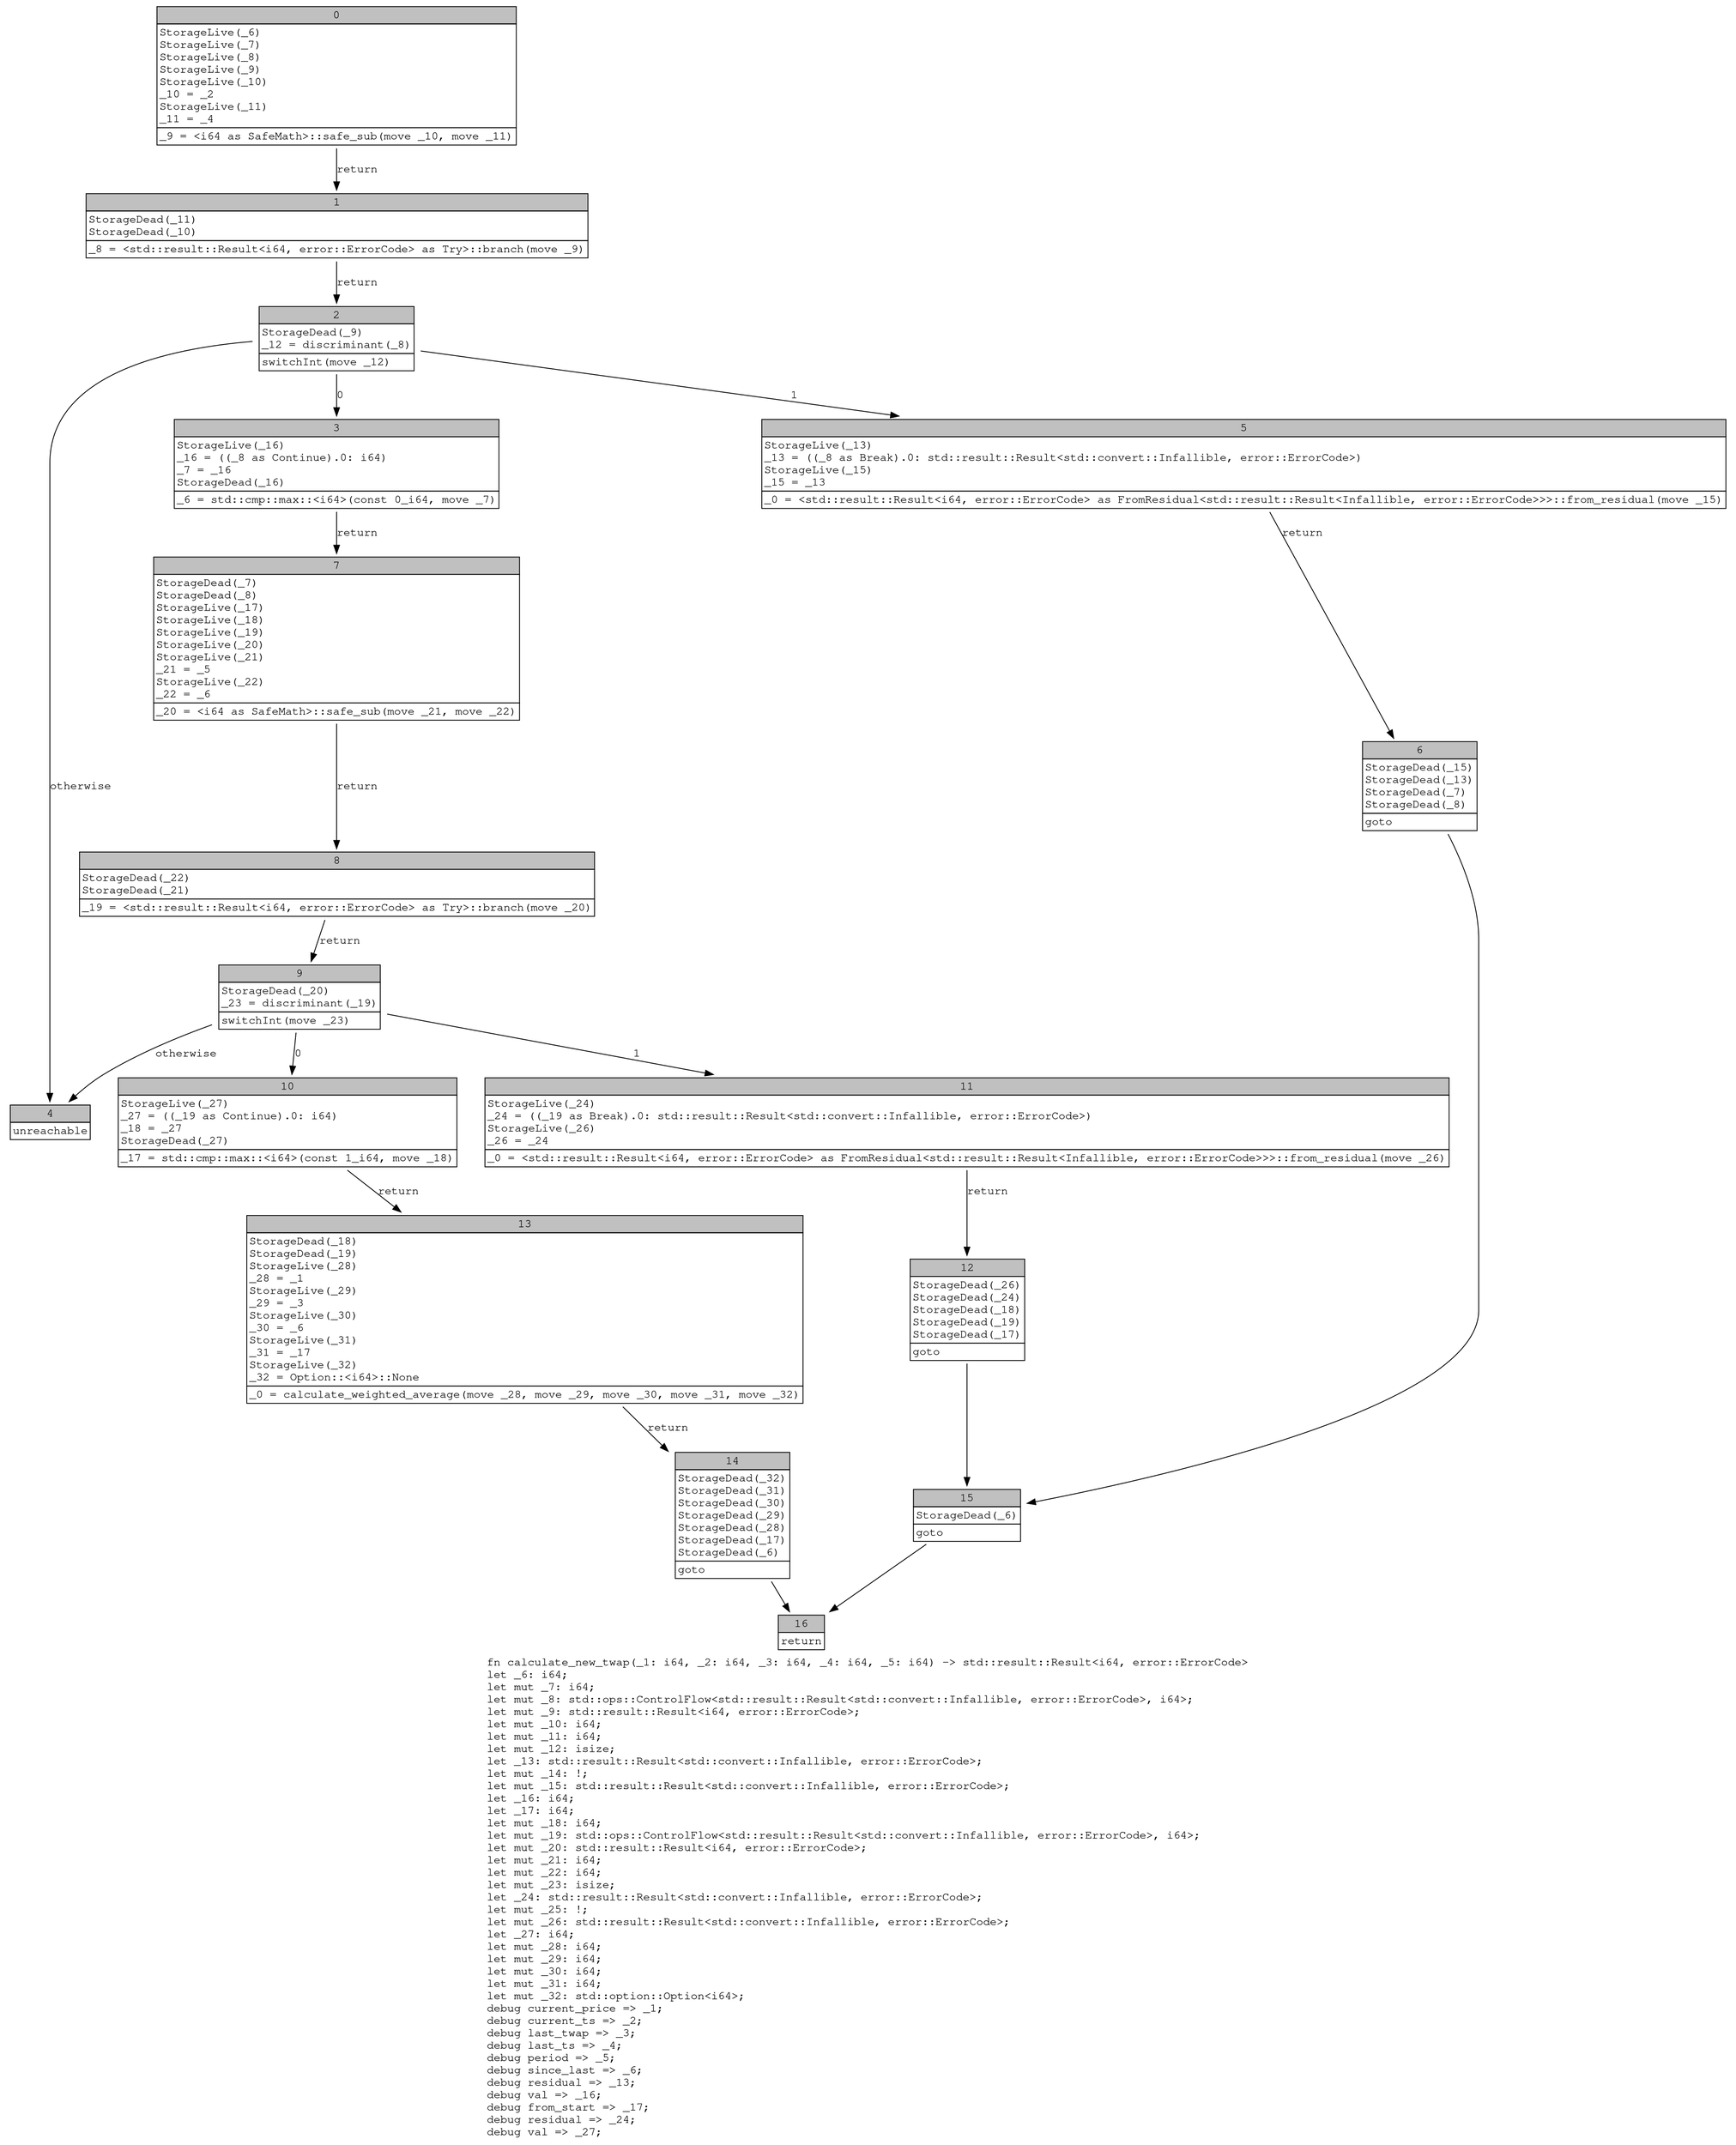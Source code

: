 digraph Mir_0_2854 {
    graph [fontname="Courier, monospace"];
    node [fontname="Courier, monospace"];
    edge [fontname="Courier, monospace"];
    label=<fn calculate_new_twap(_1: i64, _2: i64, _3: i64, _4: i64, _5: i64) -&gt; std::result::Result&lt;i64, error::ErrorCode&gt;<br align="left"/>let _6: i64;<br align="left"/>let mut _7: i64;<br align="left"/>let mut _8: std::ops::ControlFlow&lt;std::result::Result&lt;std::convert::Infallible, error::ErrorCode&gt;, i64&gt;;<br align="left"/>let mut _9: std::result::Result&lt;i64, error::ErrorCode&gt;;<br align="left"/>let mut _10: i64;<br align="left"/>let mut _11: i64;<br align="left"/>let mut _12: isize;<br align="left"/>let _13: std::result::Result&lt;std::convert::Infallible, error::ErrorCode&gt;;<br align="left"/>let mut _14: !;<br align="left"/>let mut _15: std::result::Result&lt;std::convert::Infallible, error::ErrorCode&gt;;<br align="left"/>let _16: i64;<br align="left"/>let _17: i64;<br align="left"/>let mut _18: i64;<br align="left"/>let mut _19: std::ops::ControlFlow&lt;std::result::Result&lt;std::convert::Infallible, error::ErrorCode&gt;, i64&gt;;<br align="left"/>let mut _20: std::result::Result&lt;i64, error::ErrorCode&gt;;<br align="left"/>let mut _21: i64;<br align="left"/>let mut _22: i64;<br align="left"/>let mut _23: isize;<br align="left"/>let _24: std::result::Result&lt;std::convert::Infallible, error::ErrorCode&gt;;<br align="left"/>let mut _25: !;<br align="left"/>let mut _26: std::result::Result&lt;std::convert::Infallible, error::ErrorCode&gt;;<br align="left"/>let _27: i64;<br align="left"/>let mut _28: i64;<br align="left"/>let mut _29: i64;<br align="left"/>let mut _30: i64;<br align="left"/>let mut _31: i64;<br align="left"/>let mut _32: std::option::Option&lt;i64&gt;;<br align="left"/>debug current_price =&gt; _1;<br align="left"/>debug current_ts =&gt; _2;<br align="left"/>debug last_twap =&gt; _3;<br align="left"/>debug last_ts =&gt; _4;<br align="left"/>debug period =&gt; _5;<br align="left"/>debug since_last =&gt; _6;<br align="left"/>debug residual =&gt; _13;<br align="left"/>debug val =&gt; _16;<br align="left"/>debug from_start =&gt; _17;<br align="left"/>debug residual =&gt; _24;<br align="left"/>debug val =&gt; _27;<br align="left"/>>;
    bb0__0_2854 [shape="none", label=<<table border="0" cellborder="1" cellspacing="0"><tr><td bgcolor="gray" align="center" colspan="1">0</td></tr><tr><td align="left" balign="left">StorageLive(_6)<br/>StorageLive(_7)<br/>StorageLive(_8)<br/>StorageLive(_9)<br/>StorageLive(_10)<br/>_10 = _2<br/>StorageLive(_11)<br/>_11 = _4<br/></td></tr><tr><td align="left">_9 = &lt;i64 as SafeMath&gt;::safe_sub(move _10, move _11)</td></tr></table>>];
    bb1__0_2854 [shape="none", label=<<table border="0" cellborder="1" cellspacing="0"><tr><td bgcolor="gray" align="center" colspan="1">1</td></tr><tr><td align="left" balign="left">StorageDead(_11)<br/>StorageDead(_10)<br/></td></tr><tr><td align="left">_8 = &lt;std::result::Result&lt;i64, error::ErrorCode&gt; as Try&gt;::branch(move _9)</td></tr></table>>];
    bb2__0_2854 [shape="none", label=<<table border="0" cellborder="1" cellspacing="0"><tr><td bgcolor="gray" align="center" colspan="1">2</td></tr><tr><td align="left" balign="left">StorageDead(_9)<br/>_12 = discriminant(_8)<br/></td></tr><tr><td align="left">switchInt(move _12)</td></tr></table>>];
    bb3__0_2854 [shape="none", label=<<table border="0" cellborder="1" cellspacing="0"><tr><td bgcolor="gray" align="center" colspan="1">3</td></tr><tr><td align="left" balign="left">StorageLive(_16)<br/>_16 = ((_8 as Continue).0: i64)<br/>_7 = _16<br/>StorageDead(_16)<br/></td></tr><tr><td align="left">_6 = std::cmp::max::&lt;i64&gt;(const 0_i64, move _7)</td></tr></table>>];
    bb4__0_2854 [shape="none", label=<<table border="0" cellborder="1" cellspacing="0"><tr><td bgcolor="gray" align="center" colspan="1">4</td></tr><tr><td align="left">unreachable</td></tr></table>>];
    bb5__0_2854 [shape="none", label=<<table border="0" cellborder="1" cellspacing="0"><tr><td bgcolor="gray" align="center" colspan="1">5</td></tr><tr><td align="left" balign="left">StorageLive(_13)<br/>_13 = ((_8 as Break).0: std::result::Result&lt;std::convert::Infallible, error::ErrorCode&gt;)<br/>StorageLive(_15)<br/>_15 = _13<br/></td></tr><tr><td align="left">_0 = &lt;std::result::Result&lt;i64, error::ErrorCode&gt; as FromResidual&lt;std::result::Result&lt;Infallible, error::ErrorCode&gt;&gt;&gt;::from_residual(move _15)</td></tr></table>>];
    bb6__0_2854 [shape="none", label=<<table border="0" cellborder="1" cellspacing="0"><tr><td bgcolor="gray" align="center" colspan="1">6</td></tr><tr><td align="left" balign="left">StorageDead(_15)<br/>StorageDead(_13)<br/>StorageDead(_7)<br/>StorageDead(_8)<br/></td></tr><tr><td align="left">goto</td></tr></table>>];
    bb7__0_2854 [shape="none", label=<<table border="0" cellborder="1" cellspacing="0"><tr><td bgcolor="gray" align="center" colspan="1">7</td></tr><tr><td align="left" balign="left">StorageDead(_7)<br/>StorageDead(_8)<br/>StorageLive(_17)<br/>StorageLive(_18)<br/>StorageLive(_19)<br/>StorageLive(_20)<br/>StorageLive(_21)<br/>_21 = _5<br/>StorageLive(_22)<br/>_22 = _6<br/></td></tr><tr><td align="left">_20 = &lt;i64 as SafeMath&gt;::safe_sub(move _21, move _22)</td></tr></table>>];
    bb8__0_2854 [shape="none", label=<<table border="0" cellborder="1" cellspacing="0"><tr><td bgcolor="gray" align="center" colspan="1">8</td></tr><tr><td align="left" balign="left">StorageDead(_22)<br/>StorageDead(_21)<br/></td></tr><tr><td align="left">_19 = &lt;std::result::Result&lt;i64, error::ErrorCode&gt; as Try&gt;::branch(move _20)</td></tr></table>>];
    bb9__0_2854 [shape="none", label=<<table border="0" cellborder="1" cellspacing="0"><tr><td bgcolor="gray" align="center" colspan="1">9</td></tr><tr><td align="left" balign="left">StorageDead(_20)<br/>_23 = discriminant(_19)<br/></td></tr><tr><td align="left">switchInt(move _23)</td></tr></table>>];
    bb10__0_2854 [shape="none", label=<<table border="0" cellborder="1" cellspacing="0"><tr><td bgcolor="gray" align="center" colspan="1">10</td></tr><tr><td align="left" balign="left">StorageLive(_27)<br/>_27 = ((_19 as Continue).0: i64)<br/>_18 = _27<br/>StorageDead(_27)<br/></td></tr><tr><td align="left">_17 = std::cmp::max::&lt;i64&gt;(const 1_i64, move _18)</td></tr></table>>];
    bb11__0_2854 [shape="none", label=<<table border="0" cellborder="1" cellspacing="0"><tr><td bgcolor="gray" align="center" colspan="1">11</td></tr><tr><td align="left" balign="left">StorageLive(_24)<br/>_24 = ((_19 as Break).0: std::result::Result&lt;std::convert::Infallible, error::ErrorCode&gt;)<br/>StorageLive(_26)<br/>_26 = _24<br/></td></tr><tr><td align="left">_0 = &lt;std::result::Result&lt;i64, error::ErrorCode&gt; as FromResidual&lt;std::result::Result&lt;Infallible, error::ErrorCode&gt;&gt;&gt;::from_residual(move _26)</td></tr></table>>];
    bb12__0_2854 [shape="none", label=<<table border="0" cellborder="1" cellspacing="0"><tr><td bgcolor="gray" align="center" colspan="1">12</td></tr><tr><td align="left" balign="left">StorageDead(_26)<br/>StorageDead(_24)<br/>StorageDead(_18)<br/>StorageDead(_19)<br/>StorageDead(_17)<br/></td></tr><tr><td align="left">goto</td></tr></table>>];
    bb13__0_2854 [shape="none", label=<<table border="0" cellborder="1" cellspacing="0"><tr><td bgcolor="gray" align="center" colspan="1">13</td></tr><tr><td align="left" balign="left">StorageDead(_18)<br/>StorageDead(_19)<br/>StorageLive(_28)<br/>_28 = _1<br/>StorageLive(_29)<br/>_29 = _3<br/>StorageLive(_30)<br/>_30 = _6<br/>StorageLive(_31)<br/>_31 = _17<br/>StorageLive(_32)<br/>_32 = Option::&lt;i64&gt;::None<br/></td></tr><tr><td align="left">_0 = calculate_weighted_average(move _28, move _29, move _30, move _31, move _32)</td></tr></table>>];
    bb14__0_2854 [shape="none", label=<<table border="0" cellborder="1" cellspacing="0"><tr><td bgcolor="gray" align="center" colspan="1">14</td></tr><tr><td align="left" balign="left">StorageDead(_32)<br/>StorageDead(_31)<br/>StorageDead(_30)<br/>StorageDead(_29)<br/>StorageDead(_28)<br/>StorageDead(_17)<br/>StorageDead(_6)<br/></td></tr><tr><td align="left">goto</td></tr></table>>];
    bb15__0_2854 [shape="none", label=<<table border="0" cellborder="1" cellspacing="0"><tr><td bgcolor="gray" align="center" colspan="1">15</td></tr><tr><td align="left" balign="left">StorageDead(_6)<br/></td></tr><tr><td align="left">goto</td></tr></table>>];
    bb16__0_2854 [shape="none", label=<<table border="0" cellborder="1" cellspacing="0"><tr><td bgcolor="gray" align="center" colspan="1">16</td></tr><tr><td align="left">return</td></tr></table>>];
    bb0__0_2854 -> bb1__0_2854 [label="return"];
    bb1__0_2854 -> bb2__0_2854 [label="return"];
    bb2__0_2854 -> bb3__0_2854 [label="0"];
    bb2__0_2854 -> bb5__0_2854 [label="1"];
    bb2__0_2854 -> bb4__0_2854 [label="otherwise"];
    bb3__0_2854 -> bb7__0_2854 [label="return"];
    bb5__0_2854 -> bb6__0_2854 [label="return"];
    bb6__0_2854 -> bb15__0_2854 [label=""];
    bb7__0_2854 -> bb8__0_2854 [label="return"];
    bb8__0_2854 -> bb9__0_2854 [label="return"];
    bb9__0_2854 -> bb10__0_2854 [label="0"];
    bb9__0_2854 -> bb11__0_2854 [label="1"];
    bb9__0_2854 -> bb4__0_2854 [label="otherwise"];
    bb10__0_2854 -> bb13__0_2854 [label="return"];
    bb11__0_2854 -> bb12__0_2854 [label="return"];
    bb12__0_2854 -> bb15__0_2854 [label=""];
    bb13__0_2854 -> bb14__0_2854 [label="return"];
    bb14__0_2854 -> bb16__0_2854 [label=""];
    bb15__0_2854 -> bb16__0_2854 [label=""];
}
